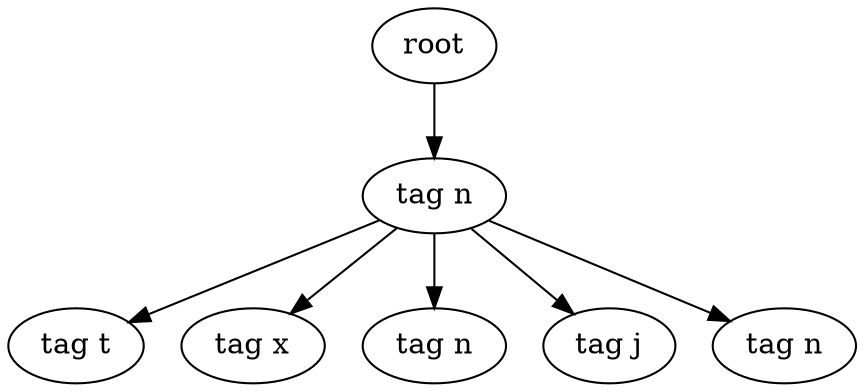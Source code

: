 digraph Tree{
0[label="root"];
0->00
00[label="tag n"];
00->000
000[label="tag t"];
00->001
001[label="tag x"];
00->002
002[label="tag n"];
00->003
003[label="tag j"];
00->004
004[label="tag n"];
}
